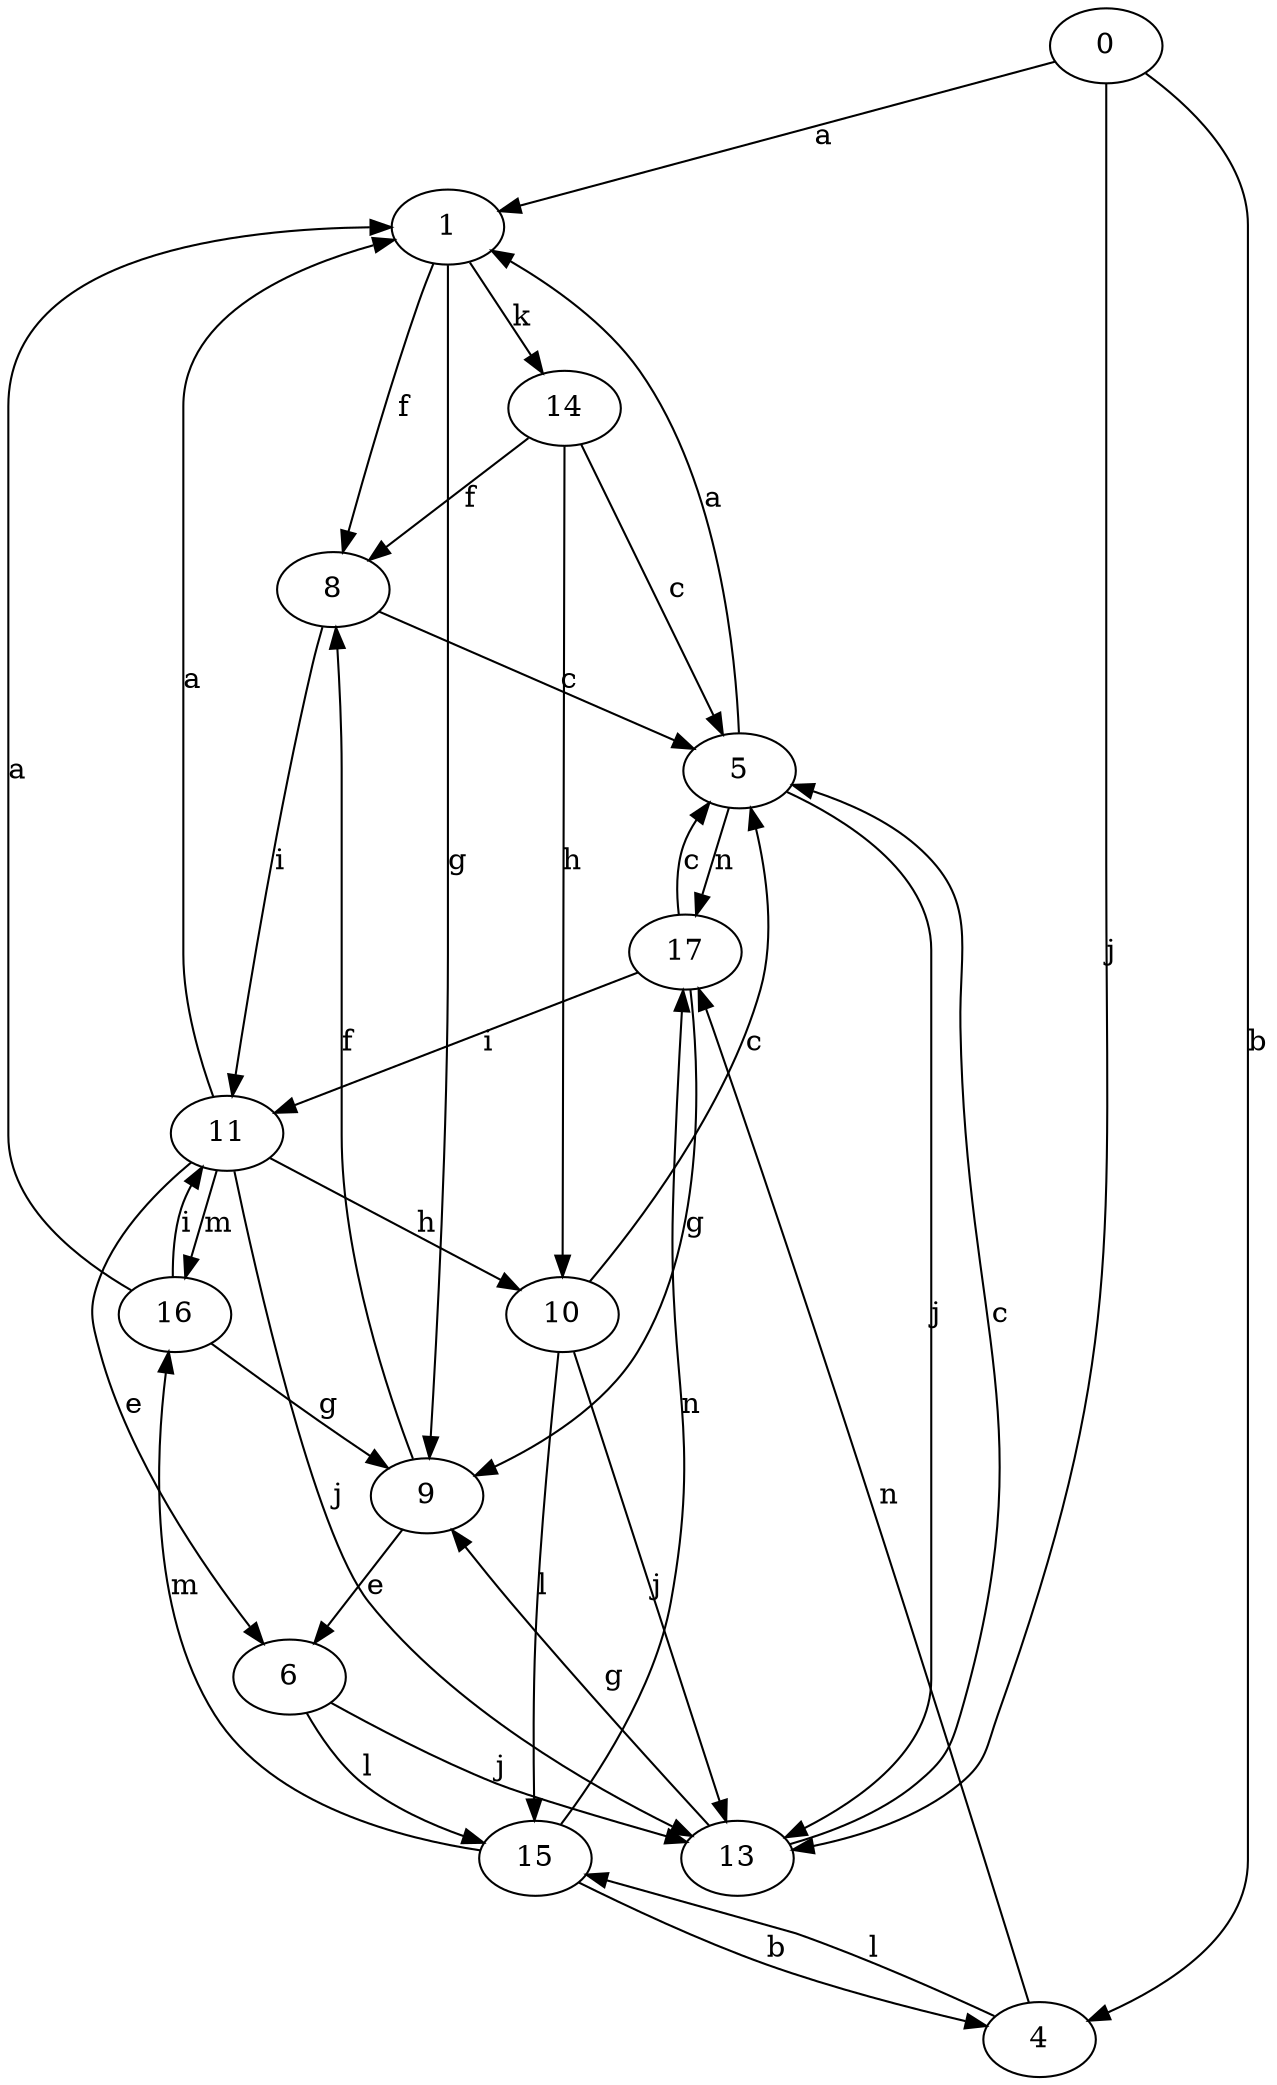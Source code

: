 strict digraph  {
1;
4;
5;
6;
8;
9;
10;
11;
13;
14;
15;
16;
0;
17;
1 -> 8  [label=f];
1 -> 9  [label=g];
1 -> 14  [label=k];
4 -> 15  [label=l];
4 -> 17  [label=n];
5 -> 1  [label=a];
5 -> 13  [label=j];
5 -> 17  [label=n];
6 -> 13  [label=j];
6 -> 15  [label=l];
8 -> 5  [label=c];
8 -> 11  [label=i];
9 -> 6  [label=e];
9 -> 8  [label=f];
10 -> 5  [label=c];
10 -> 13  [label=j];
10 -> 15  [label=l];
11 -> 1  [label=a];
11 -> 6  [label=e];
11 -> 10  [label=h];
11 -> 13  [label=j];
11 -> 16  [label=m];
13 -> 5  [label=c];
13 -> 9  [label=g];
14 -> 5  [label=c];
14 -> 8  [label=f];
14 -> 10  [label=h];
15 -> 4  [label=b];
15 -> 16  [label=m];
15 -> 17  [label=n];
16 -> 1  [label=a];
16 -> 9  [label=g];
16 -> 11  [label=i];
0 -> 1  [label=a];
0 -> 4  [label=b];
0 -> 13  [label=j];
17 -> 5  [label=c];
17 -> 9  [label=g];
17 -> 11  [label=i];
}
